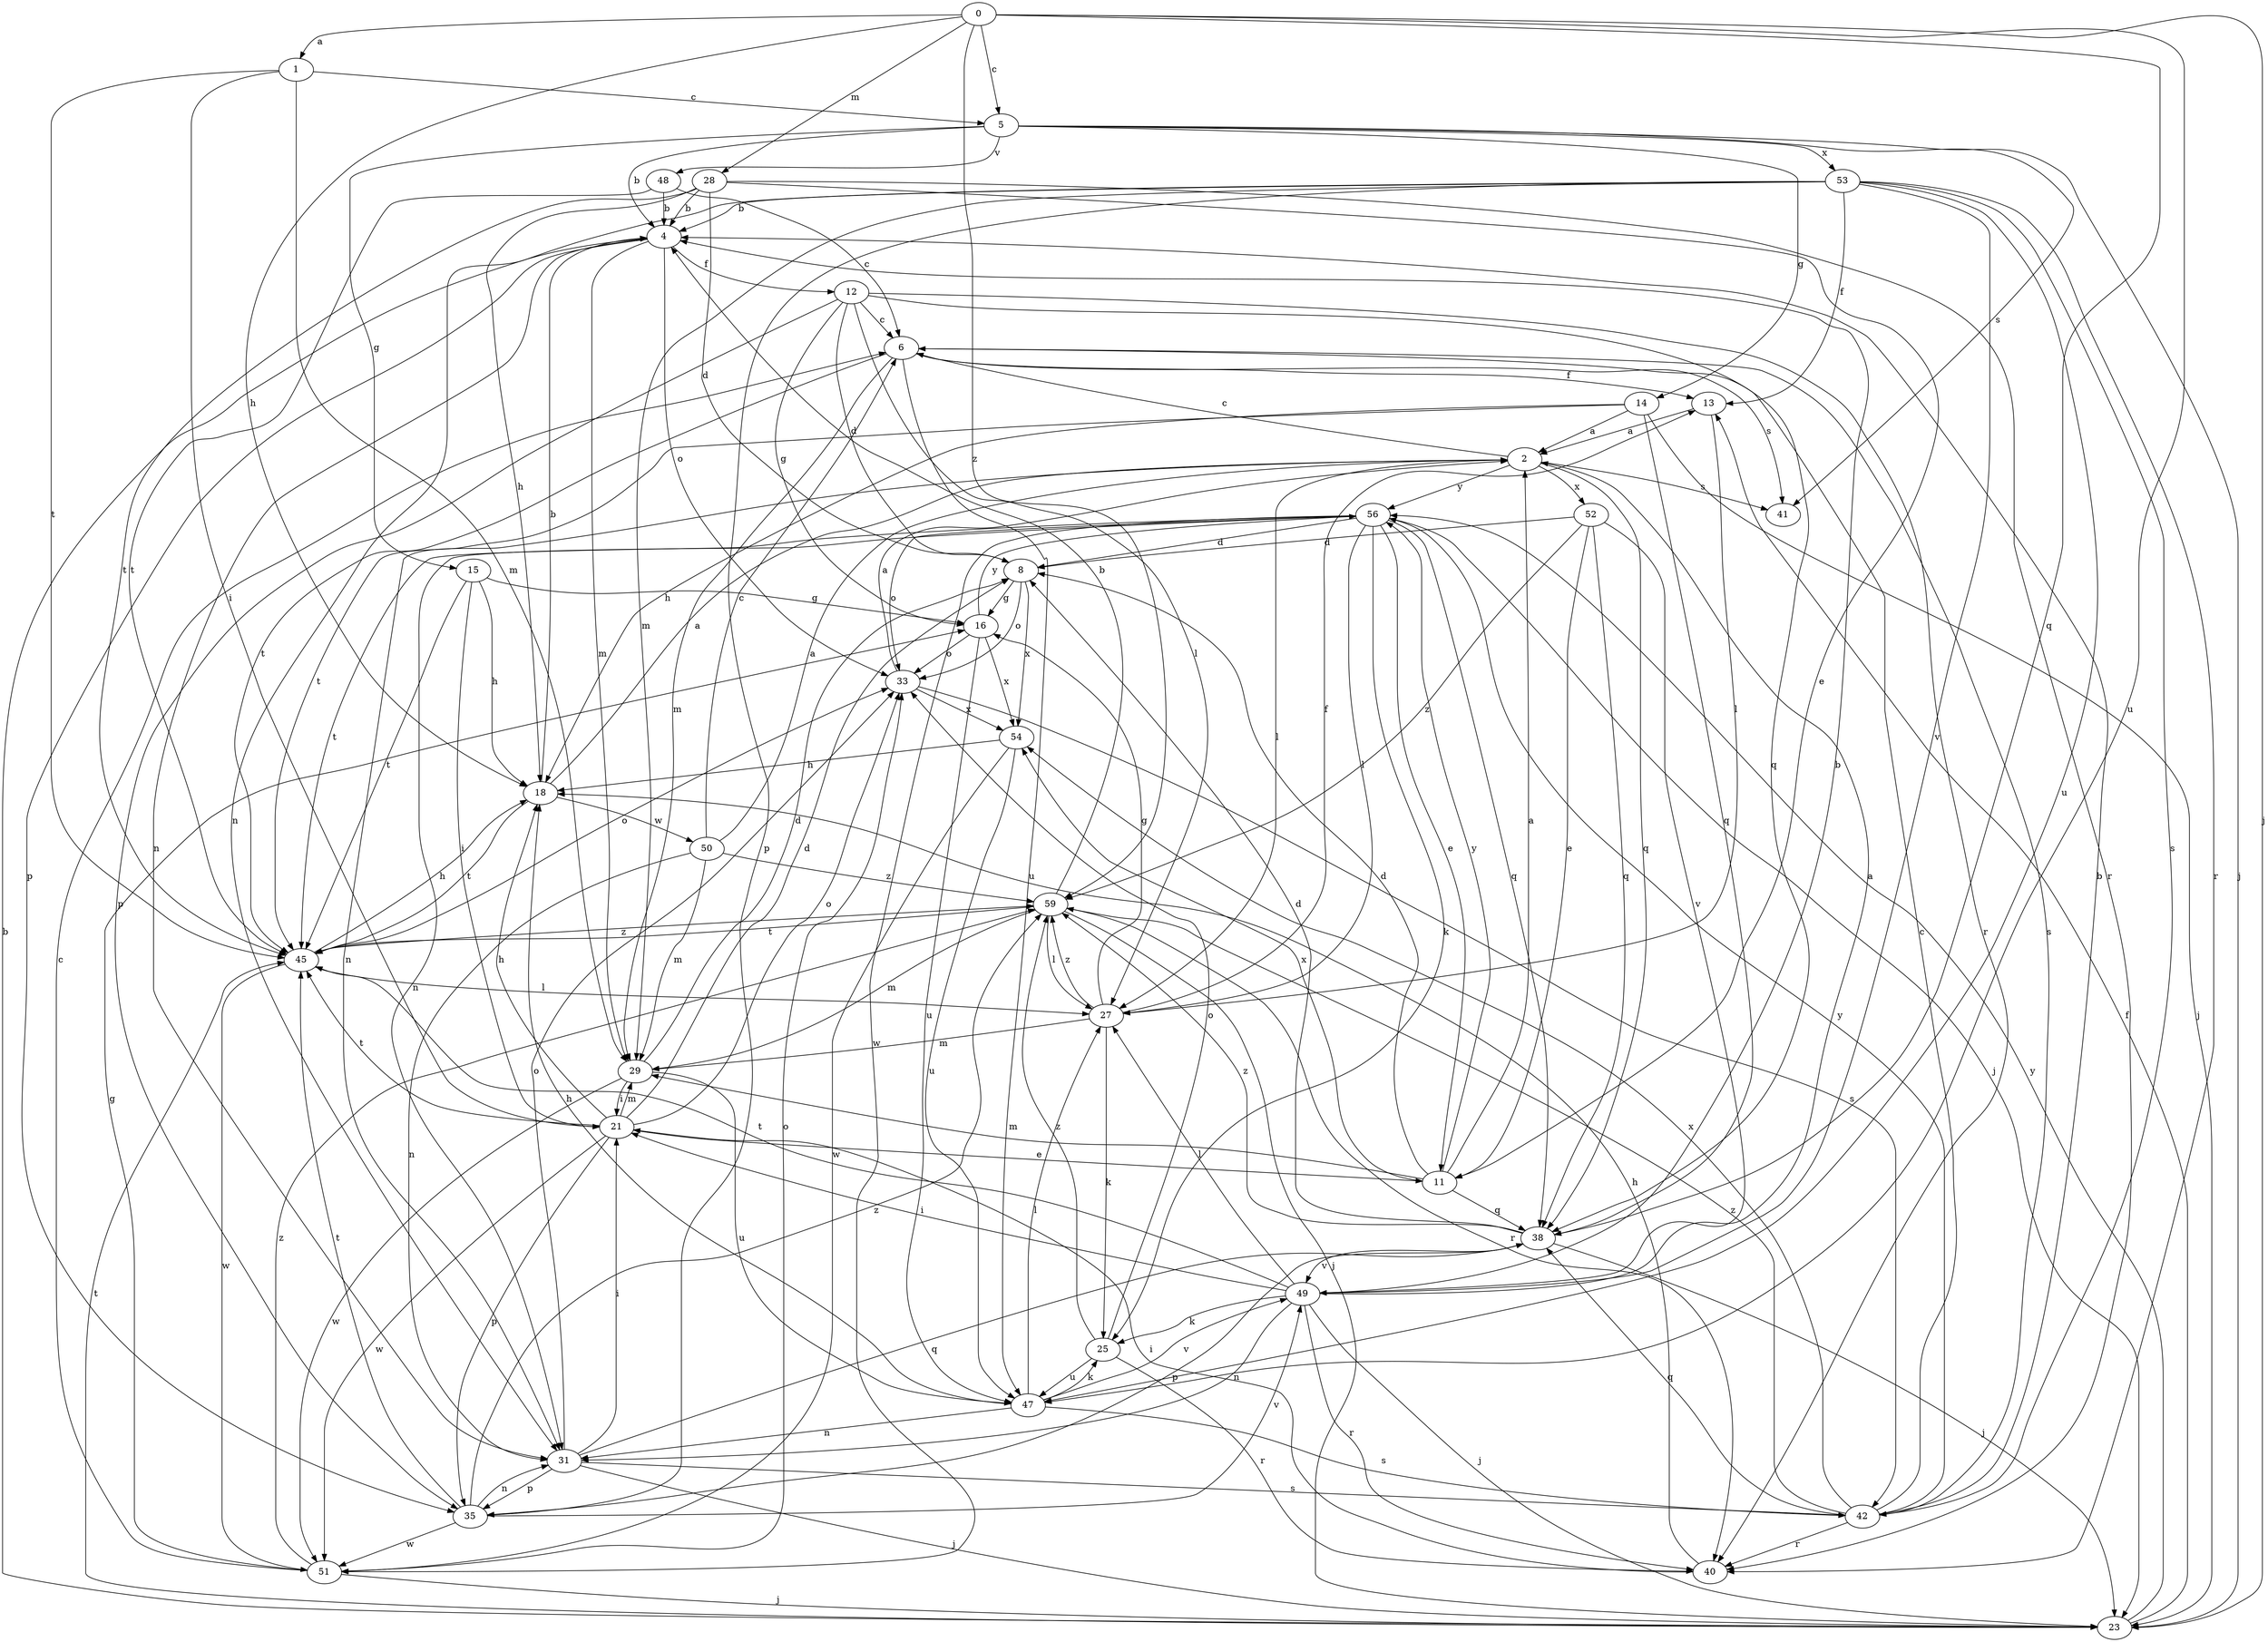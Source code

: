 strict digraph  {
0;
1;
2;
4;
5;
6;
8;
11;
12;
13;
14;
15;
16;
18;
21;
23;
25;
27;
28;
29;
31;
33;
35;
38;
40;
41;
42;
45;
47;
48;
49;
50;
51;
52;
53;
54;
56;
59;
0 -> 1  [label=a];
0 -> 5  [label=c];
0 -> 18  [label=h];
0 -> 23  [label=j];
0 -> 28  [label=m];
0 -> 38  [label=q];
0 -> 47  [label=u];
0 -> 59  [label=z];
1 -> 5  [label=c];
1 -> 21  [label=i];
1 -> 29  [label=m];
1 -> 45  [label=t];
2 -> 6  [label=c];
2 -> 27  [label=l];
2 -> 31  [label=n];
2 -> 38  [label=q];
2 -> 41  [label=s];
2 -> 52  [label=x];
2 -> 56  [label=y];
4 -> 12  [label=f];
4 -> 29  [label=m];
4 -> 31  [label=n];
4 -> 33  [label=o];
4 -> 35  [label=p];
5 -> 4  [label=b];
5 -> 14  [label=g];
5 -> 15  [label=g];
5 -> 23  [label=j];
5 -> 41  [label=s];
5 -> 48  [label=v];
5 -> 53  [label=x];
6 -> 13  [label=f];
6 -> 29  [label=m];
6 -> 41  [label=s];
6 -> 42  [label=s];
6 -> 45  [label=t];
6 -> 47  [label=u];
8 -> 16  [label=g];
8 -> 33  [label=o];
8 -> 54  [label=x];
11 -> 2  [label=a];
11 -> 8  [label=d];
11 -> 29  [label=m];
11 -> 38  [label=q];
11 -> 54  [label=x];
11 -> 56  [label=y];
12 -> 6  [label=c];
12 -> 8  [label=d];
12 -> 16  [label=g];
12 -> 27  [label=l];
12 -> 35  [label=p];
12 -> 38  [label=q];
12 -> 40  [label=r];
13 -> 2  [label=a];
13 -> 27  [label=l];
14 -> 2  [label=a];
14 -> 18  [label=h];
14 -> 23  [label=j];
14 -> 38  [label=q];
14 -> 45  [label=t];
15 -> 16  [label=g];
15 -> 18  [label=h];
15 -> 21  [label=i];
15 -> 45  [label=t];
16 -> 33  [label=o];
16 -> 47  [label=u];
16 -> 54  [label=x];
16 -> 56  [label=y];
18 -> 2  [label=a];
18 -> 4  [label=b];
18 -> 45  [label=t];
18 -> 50  [label=w];
21 -> 8  [label=d];
21 -> 11  [label=e];
21 -> 18  [label=h];
21 -> 29  [label=m];
21 -> 33  [label=o];
21 -> 35  [label=p];
21 -> 45  [label=t];
21 -> 51  [label=w];
23 -> 4  [label=b];
23 -> 13  [label=f];
23 -> 45  [label=t];
23 -> 56  [label=y];
25 -> 33  [label=o];
25 -> 40  [label=r];
25 -> 47  [label=u];
25 -> 59  [label=z];
27 -> 13  [label=f];
27 -> 16  [label=g];
27 -> 25  [label=k];
27 -> 29  [label=m];
27 -> 59  [label=z];
28 -> 4  [label=b];
28 -> 8  [label=d];
28 -> 11  [label=e];
28 -> 18  [label=h];
28 -> 40  [label=r];
28 -> 45  [label=t];
29 -> 8  [label=d];
29 -> 21  [label=i];
29 -> 47  [label=u];
29 -> 51  [label=w];
31 -> 21  [label=i];
31 -> 23  [label=j];
31 -> 33  [label=o];
31 -> 35  [label=p];
31 -> 38  [label=q];
31 -> 42  [label=s];
33 -> 2  [label=a];
33 -> 42  [label=s];
33 -> 54  [label=x];
35 -> 31  [label=n];
35 -> 45  [label=t];
35 -> 49  [label=v];
35 -> 51  [label=w];
35 -> 59  [label=z];
38 -> 8  [label=d];
38 -> 23  [label=j];
38 -> 35  [label=p];
38 -> 49  [label=v];
38 -> 59  [label=z];
40 -> 18  [label=h];
40 -> 21  [label=i];
42 -> 4  [label=b];
42 -> 6  [label=c];
42 -> 38  [label=q];
42 -> 40  [label=r];
42 -> 54  [label=x];
42 -> 56  [label=y];
42 -> 59  [label=z];
45 -> 18  [label=h];
45 -> 27  [label=l];
45 -> 33  [label=o];
45 -> 51  [label=w];
45 -> 59  [label=z];
47 -> 18  [label=h];
47 -> 25  [label=k];
47 -> 27  [label=l];
47 -> 31  [label=n];
47 -> 42  [label=s];
47 -> 49  [label=v];
48 -> 4  [label=b];
48 -> 6  [label=c];
48 -> 45  [label=t];
49 -> 2  [label=a];
49 -> 4  [label=b];
49 -> 21  [label=i];
49 -> 23  [label=j];
49 -> 25  [label=k];
49 -> 27  [label=l];
49 -> 31  [label=n];
49 -> 40  [label=r];
49 -> 45  [label=t];
50 -> 2  [label=a];
50 -> 6  [label=c];
50 -> 29  [label=m];
50 -> 31  [label=n];
50 -> 59  [label=z];
51 -> 6  [label=c];
51 -> 16  [label=g];
51 -> 23  [label=j];
51 -> 33  [label=o];
51 -> 59  [label=z];
52 -> 8  [label=d];
52 -> 11  [label=e];
52 -> 38  [label=q];
52 -> 49  [label=v];
52 -> 59  [label=z];
53 -> 4  [label=b];
53 -> 13  [label=f];
53 -> 29  [label=m];
53 -> 31  [label=n];
53 -> 35  [label=p];
53 -> 40  [label=r];
53 -> 42  [label=s];
53 -> 47  [label=u];
53 -> 49  [label=v];
54 -> 18  [label=h];
54 -> 47  [label=u];
54 -> 51  [label=w];
56 -> 8  [label=d];
56 -> 11  [label=e];
56 -> 23  [label=j];
56 -> 25  [label=k];
56 -> 27  [label=l];
56 -> 31  [label=n];
56 -> 33  [label=o];
56 -> 38  [label=q];
56 -> 45  [label=t];
56 -> 51  [label=w];
59 -> 4  [label=b];
59 -> 23  [label=j];
59 -> 27  [label=l];
59 -> 29  [label=m];
59 -> 40  [label=r];
59 -> 45  [label=t];
}
